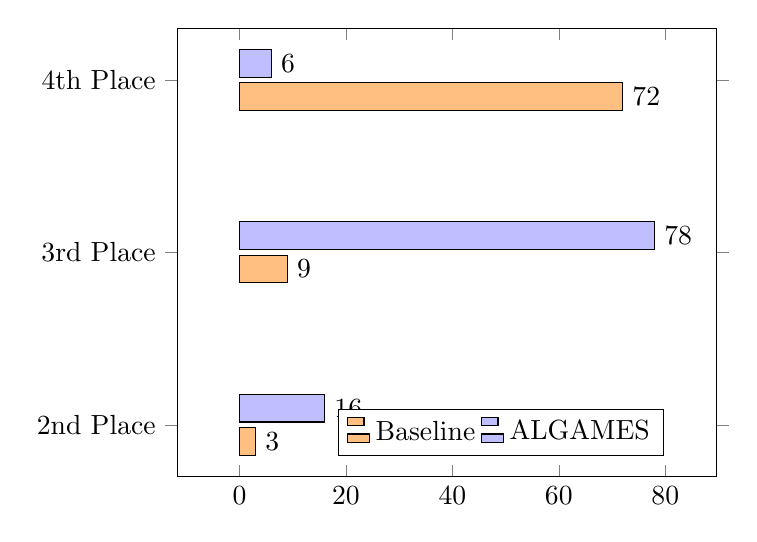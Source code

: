 \begin{tikzpicture}
\begin{axis}[xbar, enlargelimits={0.15}, legend style={at={(0.6,0.15)
}, anchor={north}, legend columns={-1}}, symbolic y coords={2nd Place,3rd Place,4th Place}, ytick={data}, xmin={0.0}, nodes near coords, nodes near coords align={horizontal}]
    \addplot[draw=black, fill=orange!50]
        coordinates {
            (72,4th Place)
            (9,3rd Place)
            (3,2nd Place)
        }
        ;
    \addplot[draw=black, fill=blue!25]
        coordinates {
            (6,4th Place)
            (78,3rd Place)
            (16,2nd Place)
        }
        ;
    \legend{{Baseline},{ALGAMES}}
\end{axis}
\end{tikzpicture}
